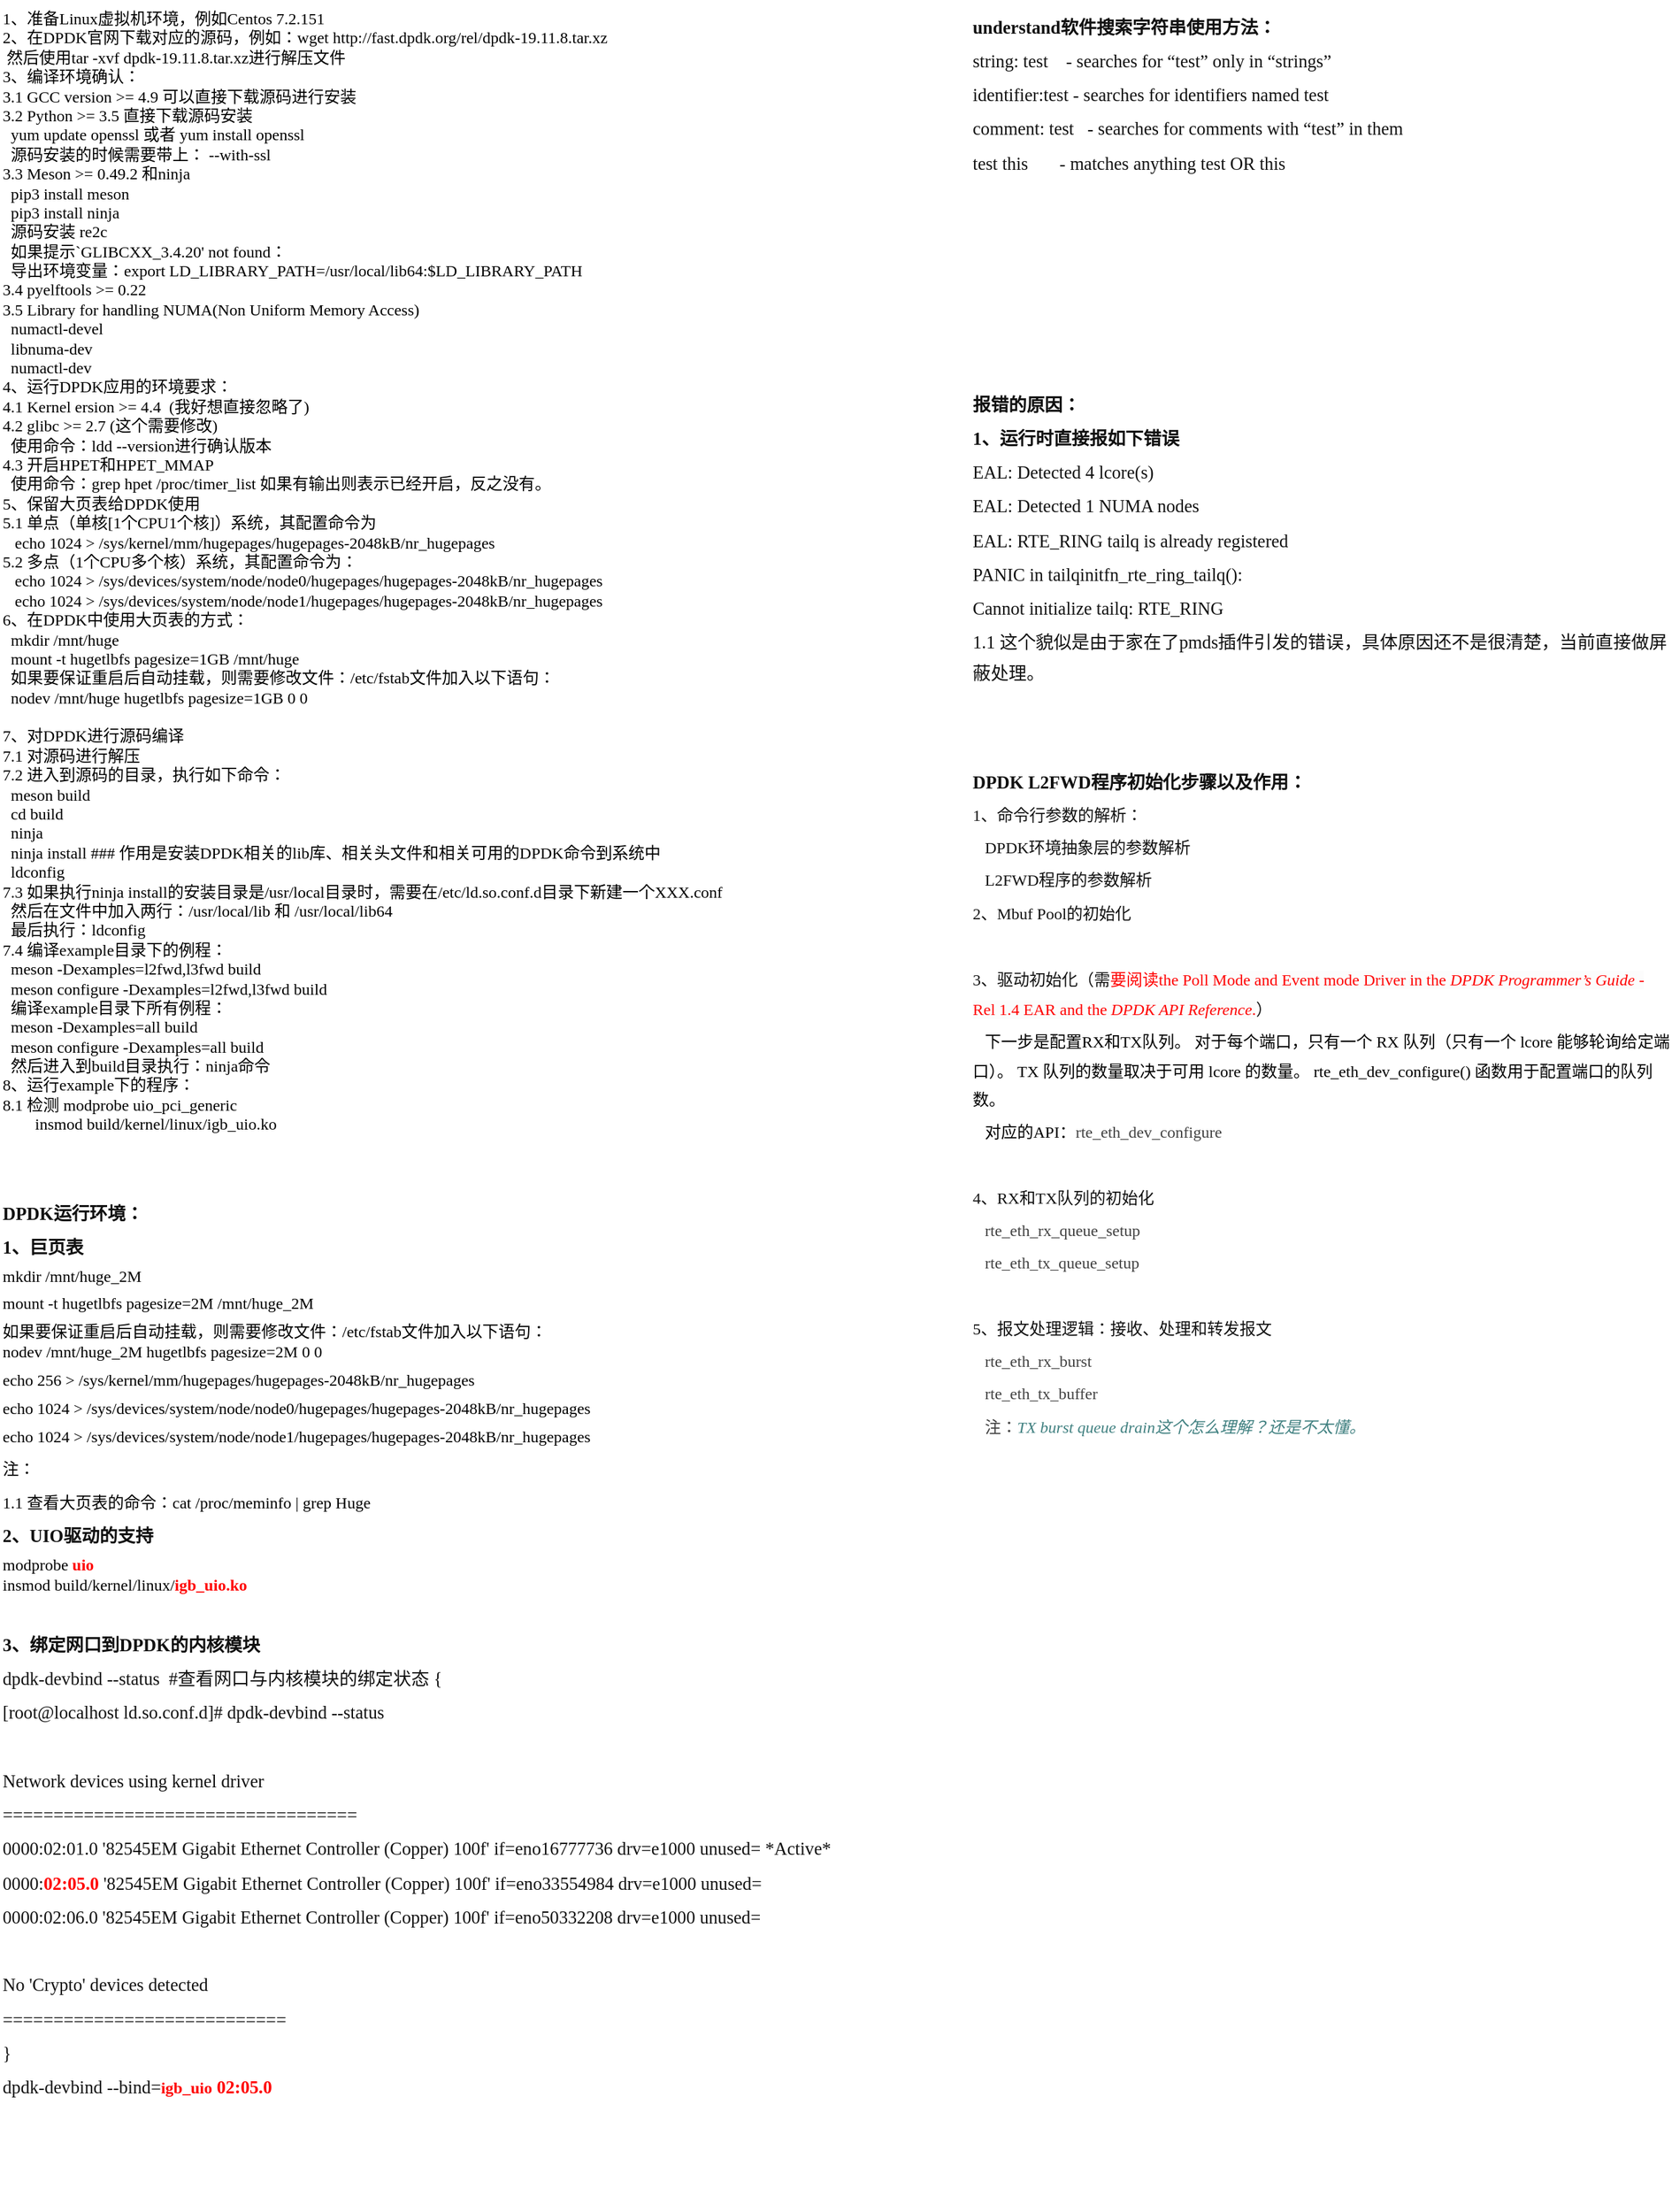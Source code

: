 <mxfile version="14.7.3" type="github">
  <diagram id="tiC5_lr3c7eBxx_vU2C-" name="Page-1">
    <mxGraphModel dx="850" dy="712" grid="1" gridSize="10" guides="1" tooltips="1" connect="1" arrows="1" fold="1" page="1" pageScale="1" pageWidth="827" pageHeight="1169" math="0" shadow="0">
      <root>
        <mxCell id="0" />
        <mxCell id="1" parent="0" />
        <mxCell id="bjBxFB213XxqrcSqxuYE-1" value="1、准备Linux虚拟机环境，例如Centos 7.2.151&lt;div style=&quot;resize: none ; outline: 0px ; font-size: inherit&quot;&gt;2、在DPDK官网下载对应的源码，例如：wget http://fast.dpdk.org/rel/dpdk-19.11.8.tar.xz&lt;/div&gt;&lt;div style=&quot;resize: none ; outline: 0px ; font-size: inherit&quot;&gt;&amp;nbsp;然后使用tar -xvf dpdk-19.11.8.tar.xz进行解压文件&lt;/div&gt;&lt;div style=&quot;resize: none ; outline: 0px ; font-size: inherit&quot;&gt;3、编译环境确认：&lt;/div&gt;&lt;div style=&quot;resize: none ; outline: 0px ; font-size: inherit&quot;&gt;3.1 GCC version &amp;gt;= 4.9 可以直接下载源码进行安装&lt;/div&gt;&lt;div style=&quot;resize: none ; outline: 0px ; font-size: inherit&quot;&gt;3.2 Python &amp;gt;= 3.5 直接下载源码安装&lt;/div&gt;&lt;div style=&quot;resize: none ; outline: 0px ; font-size: inherit&quot;&gt;&amp;nbsp; yum update openssl 或者 yum install openssl&lt;/div&gt;&lt;div style=&quot;resize: none ; outline: 0px ; font-size: inherit&quot;&gt;&amp;nbsp; 源码安装的时候需要带上： --with-ssl&lt;/div&gt;&lt;div style=&quot;resize: none ; outline: 0px ; font-size: inherit&quot;&gt;3.3 Meson &amp;gt;= 0.49.2 和ninja&lt;/div&gt;&lt;div style=&quot;resize: none ; outline: 0px ; font-size: inherit&quot;&gt;&amp;nbsp;&amp;nbsp;pip3 install meson&lt;/div&gt;&lt;div style=&quot;resize: none ; outline: 0px ; font-size: inherit&quot;&gt;&amp;nbsp;&amp;nbsp;pip3 install ninja&lt;/div&gt;&lt;div style=&quot;resize: none ; outline: 0px ; font-size: inherit&quot;&gt;&amp;nbsp; 源码安装 re2c&lt;/div&gt;&lt;div style=&quot;resize: none ; outline: 0px ; font-size: inherit&quot;&gt;&amp;nbsp; 如果提示`GLIBCXX_3.4.20&#39; not found：&lt;/div&gt;&lt;div style=&quot;resize: none ; outline: 0px ; font-size: inherit&quot;&gt;&amp;nbsp; 导出环境变量：export LD_LIBRARY_PATH=/usr/local/lib64:$LD_LIBRARY_PATH&amp;nbsp;&lt;/div&gt;&lt;div style=&quot;resize: none ; outline: 0px ; font-size: inherit&quot;&gt;3.4 pyelftools &amp;gt;= 0.22&lt;/div&gt;&lt;div style=&quot;resize: none ; outline: 0px ; font-size: inherit&quot;&gt;3.5 Library for handling NUMA(Non Uniform Memory Access)&lt;/div&gt;&lt;div style=&quot;resize: none ; outline: 0px ; font-size: inherit&quot;&gt;&amp;nbsp; numactl-devel&lt;/div&gt;&lt;div style=&quot;resize: none ; outline: 0px ; font-size: inherit&quot;&gt;&amp;nbsp; libnuma-dev&lt;/div&gt;&lt;div style=&quot;resize: none ; outline: 0px ; font-size: inherit&quot;&gt;&amp;nbsp; numactl-dev&lt;/div&gt;&lt;div style=&quot;resize: none ; outline: 0px ; font-size: inherit&quot;&gt;4、运行DPDK应用的环境要求：&lt;/div&gt;&lt;div style=&quot;resize: none ; outline: 0px ; font-size: inherit&quot;&gt;4.1 Kernel ersion &amp;gt;= 4.4&amp;nbsp; (我好想直接忽略了)&lt;/div&gt;&lt;div style=&quot;resize: none ; outline: 0px ; font-size: inherit&quot;&gt;4.2 glibc &amp;gt;= 2.7 (这个需要修改)&lt;/div&gt;&lt;div style=&quot;resize: none ; outline: 0px ; font-size: inherit&quot;&gt;&amp;nbsp; 使用命令：ldd --version进行确认版本&lt;/div&gt;&lt;div style=&quot;resize: none ; outline: 0px ; font-size: inherit&quot;&gt;4.3 开启HPET和HPET_MMAP&lt;/div&gt;&lt;div style=&quot;resize: none ; outline: 0px ; font-size: inherit&quot;&gt;&amp;nbsp; 使用命令：grep hpet /proc/timer_list 如果有输出则表示已经开启，反之没有。&lt;/div&gt;&lt;div style=&quot;resize: none ; outline: 0px ; font-size: inherit&quot;&gt;5、保留大页表给DPDK使用&lt;/div&gt;&lt;div style=&quot;resize: none ; outline: 0px ; font-size: inherit&quot;&gt;5.1 单点（单核[1个CPU1个核]）系统，&lt;span style=&quot;font-size: inherit&quot;&gt;其配置命令为&lt;/span&gt;&lt;/div&gt;&lt;div style=&quot;resize: none ; outline: 0px ; font-size: inherit&quot;&gt;&lt;span style=&quot;font-size: inherit&quot;&gt;&amp;nbsp; &amp;nbsp;echo 1024 &amp;gt; /sys/kernel/mm/hugepages/hugepages-2048kB/nr_hugepages&lt;/span&gt;&lt;/div&gt;&lt;div style=&quot;resize: none ; outline: 0px ; font-size: inherit&quot;&gt;5.2 多点（1个CPU多个核）系统，其配置命令为：&lt;/div&gt;&lt;div style=&quot;resize: none ; outline: 0px ; font-size: inherit&quot;&gt;&amp;nbsp; &amp;nbsp;echo 1024 &amp;gt; /sys/devices/system/node/node0/hugepages/hugepages-2048kB/nr_hugepages&lt;/div&gt;&lt;div style=&quot;resize: none ; outline: 0px ; font-size: inherit&quot;&gt;&lt;/div&gt;&amp;nbsp; &amp;nbsp;echo 1024 &amp;gt; /sys/devices/system/node/node1/hugepages/hugepages-2048kB/nr_hugepages&lt;div style=&quot;resize: none ; outline: 0px ; font-size: inherit&quot;&gt;6、在DPDK中使用大页表的方式：&lt;/div&gt;&lt;div style=&quot;resize: none ; outline: 0px ; font-size: inherit&quot;&gt;&amp;nbsp; mkdir /mnt/huge&lt;/div&gt;&lt;div style=&quot;resize: none ; outline: 0px ; font-size: inherit&quot;&gt;&lt;/div&gt;&amp;nbsp; mount -t hugetlbfs pagesize=1GB /mnt/huge&lt;div style=&quot;resize: none ; outline: 0px ; font-size: inherit&quot;&gt;&amp;nbsp; 如果要保证重启后自动挂载，则需要修改文件：/etc/fstab文件加入以下语句：&lt;/div&gt;&lt;div style=&quot;resize: none ; outline: 0px ; font-size: inherit&quot;&gt;&amp;nbsp; nodev /mnt/huge hugetlbfs pagesize=1GB 0 0&lt;/div&gt;&lt;div style=&quot;resize: none ; outline: 0px ; font-size: inherit&quot;&gt;&lt;br&gt;&lt;/div&gt;&lt;div style=&quot;resize: none ; outline: 0px ; font-size: inherit&quot;&gt;7、对DPDK进行源码编译&lt;/div&gt;&lt;div style=&quot;resize: none ; outline: 0px ; font-size: inherit&quot;&gt;7.1 对源码进行解压&lt;/div&gt;&lt;div style=&quot;resize: none ; outline: 0px ; font-size: inherit&quot;&gt;7.2 进入到源码的目录，执行如下命令：&lt;/div&gt;&lt;div style=&quot;resize: none ; outline: 0px ; font-size: inherit&quot;&gt;&amp;nbsp; meson build&lt;/div&gt;&lt;div style=&quot;resize: none ; outline: 0px ; font-size: inherit&quot;&gt;&amp;nbsp; cd build&lt;/div&gt;&lt;div style=&quot;resize: none ; outline: 0px ; font-size: inherit&quot;&gt;&amp;nbsp; ninja&lt;/div&gt;&lt;div style=&quot;resize: none ; outline: 0px ; font-size: inherit&quot;&gt;&amp;nbsp; ninja install ### 作用是安装DPDK相关的lib库、相关头文件和相关可用的DPDK命令到系统中&lt;/div&gt;&lt;div style=&quot;resize: none ; outline: 0px ; font-size: inherit&quot;&gt;&amp;nbsp; ldconfig&lt;/div&gt;&lt;div style=&quot;resize: none ; outline: 0px ; font-size: inherit&quot;&gt;7.3 如果执行ninja install的安装目录是/usr/local目录时，需要在/etc/ld.so.conf.d目录下新建一个XXX.conf&lt;/div&gt;&lt;div style=&quot;resize: none ; outline: 0px ; font-size: inherit&quot;&gt;&amp;nbsp; 然后在文件中加入两行：/usr/local/lib 和 /usr/local/lib64&lt;/div&gt;&lt;div style=&quot;resize: none ; outline: 0px ; font-size: inherit&quot;&gt;&amp;nbsp; 最后执行：ldconfig&lt;/div&gt;&lt;div style=&quot;resize: none ; outline: 0px ; font-size: inherit&quot;&gt;7.4 编译example目录下的例程：&lt;/div&gt;&lt;div style=&quot;resize: none ; outline: 0px ; font-size: inherit&quot;&gt;&amp;nbsp;&amp;nbsp;meson -Dexamples=l2fwd,l3fwd build&lt;/div&gt;&lt;div style=&quot;resize: none ; outline: 0px ; font-size: inherit&quot;&gt;&amp;nbsp;&amp;nbsp;meson configure&amp;nbsp;-Dexamples=l2fwd,l3fwd build&lt;/div&gt;&lt;div style=&quot;resize: none ; outline: 0px ; font-size: inherit&quot;&gt;&amp;nbsp; 编译example目录下所有例程：&lt;/div&gt;&lt;div style=&quot;resize: none ; outline: 0px ; font-size: inherit&quot;&gt;&amp;nbsp;&amp;nbsp;meson -Dexamples=all build&lt;/div&gt;&lt;div style=&quot;resize: none ; outline: 0px ; font-size: inherit&quot;&gt;&amp;nbsp;&amp;nbsp;meson configure&amp;nbsp;-Dexamples=all build&lt;/div&gt;&lt;div style=&quot;resize: none ; outline: 0px ; font-size: inherit&quot;&gt;&amp;nbsp; 然后进入到build目录执行：ninja命令&lt;/div&gt;&lt;div style=&quot;resize: none ; outline: 0px ; font-size: inherit&quot;&gt;8、运行example下的程序：&lt;/div&gt;&lt;div style=&quot;resize: none ; outline: 0px ; font-size: inherit&quot;&gt;8.1 检测&amp;nbsp;modprobe uio_pci_generic&lt;/div&gt;&lt;div style=&quot;resize: none ; outline: 0px ; font-size: inherit&quot;&gt;&amp;nbsp; &amp;nbsp; &amp;nbsp; &amp;nbsp; insmod build/kernel/linux/igb_uio.ko&lt;/div&gt;" style="text;html=1;strokeColor=none;fillColor=none;align=left;verticalAlign=top;whiteSpace=wrap;rounded=0;fontFamily=Lucida Console;" parent="1" vertex="1">
          <mxGeometry x="40" y="40" width="640" height="880" as="geometry" />
        </mxCell>
        <mxCell id="bjBxFB213XxqrcSqxuYE-2" value="&lt;div&gt;&lt;div class=&quot;document&quot;&gt;&lt;p class=&quot;paragraph text-align-type-left pap-line-1.8 pap-line-rule-auto pap-spacing-before-2pt pap-spacing-after-2pt&quot; style=&quot;line-height: 180% ; margin-top: 2.667px ; margin-bottom: 2.667px&quot;&gt;&lt;span style=&quot;font-size: 10pt ; font-family: &amp;#34;simsun&amp;#34; , &amp;#34;songti sc&amp;#34; , , sans-serif ; color: rgb(17 , 17 , 17) ; background: transparent ; letter-spacing: 0pt ; vertical-align: baseline&quot;&gt;&lt;b&gt;understand软件搜索字符串使用方法：&lt;/b&gt;&lt;/span&gt;&lt;span style=&quot;font-size: 11pt ; font-family: &amp;#34;sf pro&amp;#34; , &amp;#34;pingfang sc&amp;#34; , &amp;#34;microsoft yahei&amp;#34; , , &amp;#34;noto sans cjk sc&amp;#34; , sans-serif , &amp;#34;roboto&amp;#34; , &amp;#34;droid sans&amp;#34; , &amp;#34;helvetica&amp;#34; , &amp;#34;tahoma&amp;#34; , &amp;#34;arial&amp;#34; , &amp;#34;hiragino sans gb&amp;#34; , &amp;#34;heiti sc&amp;#34; ; color: rgb(17 , 17 , 17) ; background: transparent ; letter-spacing: 0pt ; vertical-align: baseline&quot;&gt;&lt;/span&gt;&lt;/p&gt;&lt;p class=&quot;paragraph text-align-type-left pap-line-1.8 pap-line-rule-auto pap-spacing-before-2pt pap-spacing-after-2pt&quot; style=&quot;line-height: 180% ; margin-top: 2.667px ; margin-bottom: 2.667px&quot;&gt;&lt;span style=&quot;font-size: 10pt ; font-family: &amp;#34;simsun&amp;#34; , &amp;#34;songti sc&amp;#34; , , sans-serif ; color: rgb(17 , 17 , 17) ; background: transparent ; letter-spacing: 0pt ; vertical-align: baseline&quot;&gt;string: test&amp;nbsp; &amp;nbsp; - searches for “test” only in “strings”&lt;/span&gt;&lt;span style=&quot;font-size: 11pt ; font-family: &amp;#34;sf pro&amp;#34; , &amp;#34;pingfang sc&amp;#34; , &amp;#34;microsoft yahei&amp;#34; , , &amp;#34;noto sans cjk sc&amp;#34; , sans-serif , &amp;#34;roboto&amp;#34; , &amp;#34;droid sans&amp;#34; , &amp;#34;helvetica&amp;#34; , &amp;#34;tahoma&amp;#34; , &amp;#34;arial&amp;#34; , &amp;#34;hiragino sans gb&amp;#34; , &amp;#34;heiti sc&amp;#34; ; color: rgb(17 , 17 , 17) ; background: transparent ; letter-spacing: 0pt ; vertical-align: baseline&quot;&gt;&lt;/span&gt;&lt;/p&gt;&lt;p class=&quot;paragraph text-align-type-left pap-line-1.8 pap-line-rule-auto pap-spacing-before-2pt pap-spacing-after-2pt&quot; style=&quot;line-height: 180% ; margin-top: 2.667px ; margin-bottom: 2.667px&quot;&gt;&lt;span style=&quot;font-size: 10pt ; font-family: &amp;#34;simsun&amp;#34; , &amp;#34;songti sc&amp;#34; , , sans-serif ; color: rgb(17 , 17 , 17) ; background: transparent ; letter-spacing: 0pt ; vertical-align: baseline&quot;&gt;identifier:test     - searches for identifiers named test&lt;/span&gt;&lt;span style=&quot;font-size: 11pt ; font-family: &amp;#34;sf pro&amp;#34; , &amp;#34;pingfang sc&amp;#34; , &amp;#34;microsoft yahei&amp;#34; , , &amp;#34;noto sans cjk sc&amp;#34; , sans-serif , &amp;#34;roboto&amp;#34; , &amp;#34;droid sans&amp;#34; , &amp;#34;helvetica&amp;#34; , &amp;#34;tahoma&amp;#34; , &amp;#34;arial&amp;#34; , &amp;#34;hiragino sans gb&amp;#34; , &amp;#34;heiti sc&amp;#34; ; color: rgb(17 , 17 , 17) ; background: transparent ; letter-spacing: 0pt ; vertical-align: baseline&quot;&gt;&lt;/span&gt;&lt;/p&gt;&lt;p class=&quot;paragraph text-align-type-left pap-line-1.8 pap-line-rule-auto pap-spacing-before-2pt pap-spacing-after-2pt&quot; style=&quot;line-height: 180% ; margin-top: 2.667px ; margin-bottom: 2.667px&quot;&gt;&lt;span style=&quot;font-size: 10pt ; font-family: &amp;#34;simsun&amp;#34; , &amp;#34;songti sc&amp;#34; , , sans-serif ; color: rgb(17 , 17 , 17) ; background: transparent ; letter-spacing: 0pt ; vertical-align: baseline&quot;&gt;comment: test&amp;nbsp; &amp;nbsp;- searches for comments with “test” in them&lt;/span&gt;&lt;span style=&quot;font-size: 11pt ; font-family: &amp;#34;sf pro&amp;#34; , &amp;#34;pingfang sc&amp;#34; , &amp;#34;microsoft yahei&amp;#34; , , &amp;#34;noto sans cjk sc&amp;#34; , sans-serif , &amp;#34;roboto&amp;#34; , &amp;#34;droid sans&amp;#34; , &amp;#34;helvetica&amp;#34; , &amp;#34;tahoma&amp;#34; , &amp;#34;arial&amp;#34; , &amp;#34;hiragino sans gb&amp;#34; , &amp;#34;heiti sc&amp;#34; ; color: rgb(17 , 17 , 17) ; background: transparent ; letter-spacing: 0pt ; vertical-align: baseline&quot;&gt;&lt;/span&gt;&lt;/p&gt;&lt;p class=&quot;paragraph text-align-type-left pap-line-1.8 pap-line-rule-auto pap-spacing-before-2pt pap-spacing-after-2pt&quot; style=&quot;line-height: 180% ; margin-top: 2.667px ; margin-bottom: 2.667px&quot;&gt;&lt;span style=&quot;font-size: 10pt ; font-family: &amp;#34;simsun&amp;#34; , &amp;#34;songti sc&amp;#34; , , sans-serif ; color: rgb(17 , 17 , 17) ; background: transparent ; letter-spacing: 0pt ; vertical-align: baseline&quot;&gt;test this&amp;nbsp; &amp;nbsp; &amp;nbsp; &amp;nbsp;- matches anything test OR this&lt;/span&gt;&lt;span style=&quot;font-size: 10pt ; font-family: &amp;#34;simsun&amp;#34; , &amp;#34;songti sc&amp;#34; , , sans-serif ; color: rgb(17 , 17 , 17) ; background: transparent ; letter-spacing: 0pt ; vertical-align: baseline&quot;&gt;&lt;/span&gt;&lt;/p&gt;&lt;/div&gt;&lt;/div&gt;" style="text;html=1;strokeColor=none;fillColor=none;align=left;verticalAlign=top;whiteSpace=wrap;rounded=0;fontFamily=Lucida Console;" parent="1" vertex="1">
          <mxGeometry x="760" y="40" width="520" height="200" as="geometry" />
        </mxCell>
        <mxCell id="bjBxFB213XxqrcSqxuYE-3" value="&lt;div class=&quot;document&quot;&gt;&lt;p class=&quot;paragraph text-align-type-left pap-line-1.8 pap-line-rule-auto pap-spacing-before-2pt pap-spacing-after-2pt&quot; style=&quot;line-height: 180% ; margin-top: 2.667px ; margin-bottom: 2.667px&quot;&gt;&lt;font&gt;&lt;span style=&quot;font-size: 10pt ; font-family: &amp;#34;simsun&amp;#34; , &amp;#34;songti sc&amp;#34; , , sans-serif ; color: rgb(17 , 17 , 17) ; background: transparent ; letter-spacing: 0pt ; vertical-align: baseline&quot;&gt;&lt;b&gt;报错的原因：&lt;/b&gt;&lt;/span&gt;&lt;span style=&quot;font-size: 11pt ; font-family: &amp;#34;sf pro&amp;#34; , &amp;#34;pingfang sc&amp;#34; , &amp;#34;microsoft yahei&amp;#34; , , &amp;#34;noto sans cjk sc&amp;#34; , sans-serif , &amp;#34;roboto&amp;#34; , &amp;#34;droid sans&amp;#34; , &amp;#34;helvetica&amp;#34; , &amp;#34;tahoma&amp;#34; , &amp;#34;arial&amp;#34; , &amp;#34;hiragino sans gb&amp;#34; , &amp;#34;heiti sc&amp;#34; ; color: rgb(17 , 17 , 17) ; background: transparent ; letter-spacing: 0pt ; vertical-align: baseline&quot;&gt;&lt;/span&gt;&lt;/font&gt;&lt;/p&gt;&lt;p class=&quot;paragraph text-align-type-left pap-line-1.8 pap-line-rule-auto pap-spacing-before-2pt pap-spacing-after-2pt&quot; style=&quot;line-height: 180% ; margin-top: 2.667px ; margin-bottom: 2.667px&quot;&gt;&lt;font color=&quot;#111111&quot;&gt;&lt;span style=&quot;font-size: 13.333px&quot;&gt;&lt;b&gt;1、运行时直接报如下错误&lt;/b&gt;&lt;/span&gt;&lt;/font&gt;&lt;/p&gt;&lt;p class=&quot;paragraph text-align-type-left pap-line-1.8 pap-line-rule-auto pap-spacing-before-2pt pap-spacing-after-2pt&quot; style=&quot;line-height: 180% ; margin-top: 2.667px ; margin-bottom: 2.667px&quot;&gt;&lt;font color=&quot;#111111&quot;&gt;&lt;span style=&quot;font-size: 13.333px&quot;&gt;EAL: Detected 4 lcore(s)&lt;/span&gt;&lt;/font&gt;&lt;/p&gt;&lt;p class=&quot;paragraph text-align-type-left pap-line-1.8 pap-line-rule-auto pap-spacing-before-2pt pap-spacing-after-2pt&quot; style=&quot;line-height: 180% ; margin-top: 2.667px ; margin-bottom: 2.667px&quot;&gt;&lt;font color=&quot;#111111&quot;&gt;&lt;span style=&quot;font-size: 13.333px&quot;&gt;EAL: Detected 1 NUMA nodes&lt;/span&gt;&lt;/font&gt;&lt;/p&gt;&lt;p class=&quot;paragraph text-align-type-left pap-line-1.8 pap-line-rule-auto pap-spacing-before-2pt pap-spacing-after-2pt&quot; style=&quot;line-height: 180% ; margin-top: 2.667px ; margin-bottom: 2.667px&quot;&gt;&lt;font color=&quot;#111111&quot;&gt;&lt;span style=&quot;font-size: 13.333px&quot;&gt;EAL: RTE_RING tailq is already registered&lt;/span&gt;&lt;/font&gt;&lt;/p&gt;&lt;p class=&quot;paragraph text-align-type-left pap-line-1.8 pap-line-rule-auto pap-spacing-before-2pt pap-spacing-after-2pt&quot; style=&quot;line-height: 180% ; margin-top: 2.667px ; margin-bottom: 2.667px&quot;&gt;&lt;font color=&quot;#111111&quot;&gt;&lt;span style=&quot;font-size: 13.333px&quot;&gt;PANIC in tailqinitfn_rte_ring_tailq():&lt;/span&gt;&lt;/font&gt;&lt;/p&gt;&lt;p class=&quot;paragraph text-align-type-left pap-line-1.8 pap-line-rule-auto pap-spacing-before-2pt pap-spacing-after-2pt&quot; style=&quot;line-height: 180% ; margin-top: 2.667px ; margin-bottom: 2.667px&quot;&gt;&lt;/p&gt;&lt;p class=&quot;paragraph text-align-type-left pap-line-1.8 pap-line-rule-auto pap-spacing-before-2pt pap-spacing-after-2pt&quot; style=&quot;line-height: 180% ; margin-top: 2.667px ; margin-bottom: 2.667px&quot;&gt;&lt;font color=&quot;#111111&quot;&gt;&lt;span style=&quot;font-size: 13.333px&quot;&gt;Cannot initialize tailq: RTE_RING&lt;/span&gt;&lt;/font&gt;&lt;/p&gt;&lt;p class=&quot;paragraph text-align-type-left pap-line-1.8 pap-line-rule-auto pap-spacing-before-2pt pap-spacing-after-2pt&quot; style=&quot;line-height: 180% ; margin-top: 2.667px ; margin-bottom: 2.667px&quot;&gt;&lt;font color=&quot;#111111&quot;&gt;&lt;span style=&quot;font-size: 13.333px&quot;&gt;1.1 这个貌似是由于家在了pmds插件引发的错误，具体原因还不是很清楚，当前直接做屏蔽处理。&lt;/span&gt;&lt;/font&gt;&lt;/p&gt;&lt;p class=&quot;paragraph text-align-type-left pap-line-1.8 pap-line-rule-auto pap-spacing-before-2pt pap-spacing-after-2pt&quot; style=&quot;line-height: 180% ; margin-top: 2.667px ; margin-bottom: 2.667px&quot;&gt;&lt;font color=&quot;#111111&quot;&gt;&lt;span style=&quot;font-size: 13.333px&quot;&gt;&lt;br&gt;&lt;/span&gt;&lt;/font&gt;&lt;/p&gt;&lt;div&gt;&lt;font&gt;&lt;br&gt;&lt;/font&gt;&lt;/div&gt;&lt;p class=&quot;paragraph text-align-type-left pap-line-1.8 pap-line-rule-auto pap-spacing-before-2pt pap-spacing-after-2pt&quot; style=&quot;line-height: 180% ; margin-top: 2.667px ; margin-bottom: 2.667px&quot;&gt;&lt;font color=&quot;#111111&quot;&gt;&lt;span style=&quot;font-size: 13.333px&quot;&gt;&lt;br&gt;&lt;/span&gt;&lt;/font&gt;&lt;/p&gt;&lt;p class=&quot;paragraph text-align-type-left pap-line-1.8 pap-line-rule-auto pap-spacing-before-2pt pap-spacing-after-2pt&quot; style=&quot;line-height: 180% ; margin-top: 2.667px ; margin-bottom: 2.667px&quot;&gt;&lt;font color=&quot;#111111&quot;&gt;&lt;span style=&quot;font-size: 13.333px&quot;&gt;&lt;br&gt;&lt;/span&gt;&lt;/font&gt;&lt;/p&gt;&lt;/div&gt;" style="text;html=1;align=left;verticalAlign=top;whiteSpace=wrap;rounded=0;fontFamily=Lucida Console;" parent="1" vertex="1">
          <mxGeometry x="760" y="320" width="520" height="240" as="geometry" />
        </mxCell>
        <mxCell id="QvP58mdF4u6E48YRdZP_-1" value="&lt;div class=&quot;document&quot;&gt;&lt;p class=&quot;paragraph text-align-type-left pap-line-1.8 pap-line-rule-auto pap-spacing-before-2pt pap-spacing-after-2pt&quot; style=&quot;line-height: 180% ; margin-top: 2.667px ; margin-bottom: 2.667px&quot;&gt;&lt;font color=&quot;#111111&quot;&gt;&lt;span style=&quot;font-size: 13.333px&quot;&gt;&lt;b&gt;DPDK运行环境：&lt;/b&gt;&lt;/span&gt;&lt;/font&gt;&lt;/p&gt;&lt;p class=&quot;paragraph text-align-type-left pap-line-1.8 pap-line-rule-auto pap-spacing-before-2pt pap-spacing-after-2pt&quot; style=&quot;line-height: 180% ; margin-top: 2.667px ; margin-bottom: 2.667px&quot;&gt;&lt;font color=&quot;#111111&quot;&gt;&lt;span style=&quot;font-size: 13.333px&quot;&gt;&lt;b&gt;1、巨页表&lt;/b&gt;&lt;/span&gt;&lt;/font&gt;&lt;/p&gt;&lt;div style=&quot;font-size: inherit ; resize: none ; outline: 0px&quot;&gt;mkdir /mnt/huge_2M&lt;/div&gt;&lt;div style=&quot;font-size: inherit ; resize: none ; outline: 0px&quot;&gt;&lt;/div&gt;&lt;p class=&quot;paragraph text-align-type-left pap-line-1.8 pap-line-rule-auto pap-spacing-before-2pt pap-spacing-after-2pt&quot; style=&quot;line-height: 180% ; margin-top: 2.667px ; margin-bottom: 2.667px&quot;&gt;mount -t hugetlbfs pagesize=2M /mnt/huge_2M&lt;/p&gt;&lt;div style=&quot;font-size: inherit ; resize: none ; outline: 0px&quot;&gt;如果要保证重启后自动挂载，则需要修改文件：/etc/fstab文件加入以下语句：&lt;/div&gt;&lt;div style=&quot;font-size: inherit ; resize: none ; outline: 0px&quot;&gt;nodev /mnt/huge_2M hugetlbfs pagesize=2M 0 0&lt;/div&gt;&lt;p class=&quot;paragraph text-align-type-left pap-line-1.8 pap-line-rule-auto pap-spacing-before-2pt pap-spacing-after-2pt&quot; style=&quot;line-height: 180% ; margin-top: 2.667px ; margin-bottom: 2.667px&quot;&gt;echo 256 &amp;gt; /sys/kernel/mm/hugepages/hugepages-2048kB/nr_hugepages&lt;font color=&quot;#111111&quot;&gt;&lt;span style=&quot;font-size: 13.333px&quot;&gt;&lt;br&gt;&lt;/span&gt;&lt;/font&gt;&lt;/p&gt;&lt;div style=&quot;font-size: inherit ; resize: none ; outline: 0px&quot;&gt;echo 1024 &amp;gt; /sys/devices/system/node/node0/hugepages/hugepages-2048kB/nr_hugepages&lt;/div&gt;&lt;div style=&quot;font-size: inherit ; resize: none ; outline: 0px&quot;&gt;&lt;/div&gt;&lt;p class=&quot;paragraph text-align-type-left pap-line-1.8 pap-line-rule-auto pap-spacing-before-2pt pap-spacing-after-2pt&quot; style=&quot;line-height: 180% ; margin-top: 2.667px ; margin-bottom: 2.667px&quot;&gt;echo 1024 &amp;gt; /sys/devices/system/node/node1/hugepages/hugepages-2048kB/nr_hugepages&lt;font color=&quot;#111111&quot;&gt;&lt;span style=&quot;font-size: 13.333px&quot;&gt;&lt;br&gt;&lt;/span&gt;&lt;/font&gt;&lt;/p&gt;&lt;p class=&quot;paragraph text-align-type-left pap-line-1.8 pap-line-rule-auto pap-spacing-before-2pt pap-spacing-after-2pt&quot; style=&quot;line-height: 180% ; margin-top: 2.667px ; margin-bottom: 2.667px&quot;&gt;注：&lt;/p&gt;&lt;p class=&quot;paragraph text-align-type-left pap-line-1.8 pap-line-rule-auto pap-spacing-before-2pt pap-spacing-after-2pt&quot; style=&quot;line-height: 180% ; margin-top: 2.667px ; margin-bottom: 2.667px&quot;&gt;1.1 查看大页表的命令：cat /proc/meminfo | grep Huge&lt;/p&gt;&lt;p class=&quot;paragraph text-align-type-left pap-line-1.8 pap-line-rule-auto pap-spacing-before-2pt pap-spacing-after-2pt&quot; style=&quot;line-height: 180% ; margin-top: 2.667px ; margin-bottom: 2.667px&quot;&gt;&lt;font color=&quot;#111111&quot;&gt;&lt;span style=&quot;font-size: 13.333px&quot;&gt;&lt;b&gt;2、UIO驱动的支持&lt;/b&gt;&lt;/span&gt;&lt;/font&gt;&lt;/p&gt;&lt;div style=&quot;font-size: inherit ; resize: none ; outline: 0px&quot;&gt;modprobe &lt;font color=&quot;#ff0000&quot;&gt;&lt;b&gt;uio&lt;/b&gt;&lt;/font&gt;&lt;/div&gt;&lt;div style=&quot;font-size: inherit ; resize: none ; outline: 0px&quot;&gt;insmod build/kernel/linux/&lt;b&gt;&lt;font color=&quot;#ff0000&quot;&gt;igb_uio.ko&lt;/font&gt;&lt;/b&gt;&lt;/div&gt;&lt;p class=&quot;paragraph text-align-type-left pap-line-1.8 pap-line-rule-auto pap-spacing-before-2pt pap-spacing-after-2pt&quot; style=&quot;line-height: 180% ; margin-top: 2.667px ; margin-bottom: 2.667px&quot;&gt;&lt;br&gt;&lt;/p&gt;&lt;p class=&quot;paragraph text-align-type-left pap-line-1.8 pap-line-rule-auto pap-spacing-before-2pt pap-spacing-after-2pt&quot; style=&quot;line-height: 180% ; margin-top: 2.667px ; margin-bottom: 2.667px&quot;&gt;&lt;font color=&quot;#111111&quot;&gt;&lt;span style=&quot;font-size: 13.333px&quot;&gt;&lt;b&gt;3、绑定网口到DPDK的内核模块&lt;/b&gt;&lt;/span&gt;&lt;/font&gt;&lt;/p&gt;&lt;p class=&quot;paragraph text-align-type-left pap-line-1.8 pap-line-rule-auto pap-spacing-before-2pt pap-spacing-after-2pt&quot; style=&quot;line-height: 21.6px ; margin-top: 2.667px ; margin-bottom: 2.667px&quot;&gt;&lt;font color=&quot;#111111&quot;&gt;&lt;span style=&quot;font-size: 13.333px&quot;&gt;dpdk-devbind --status&amp;nbsp; #查看网口与内核模块的绑定状态 {&lt;/span&gt;&lt;/font&gt;&lt;/p&gt;&lt;p class=&quot;paragraph text-align-type-left pap-line-1.8 pap-line-rule-auto pap-spacing-before-2pt pap-spacing-after-2pt&quot; style=&quot;line-height: 21.6px ; margin-top: 2.667px ; margin-bottom: 2.667px&quot;&gt;&lt;font color=&quot;#111111&quot;&gt;&lt;span style=&quot;font-size: 13.333px&quot;&gt;[root@localhost ld.so.conf.d]# dpdk-devbind --status&lt;/span&gt;&lt;/font&gt;&lt;/p&gt;&lt;p class=&quot;paragraph text-align-type-left pap-line-1.8 pap-line-rule-auto pap-spacing-before-2pt pap-spacing-after-2pt&quot; style=&quot;line-height: 21.6px ; margin-top: 2.667px ; margin-bottom: 2.667px&quot;&gt;&lt;font color=&quot;#111111&quot;&gt;&lt;span style=&quot;font-size: 13.333px&quot;&gt;&lt;br&gt;&lt;/span&gt;&lt;/font&gt;&lt;/p&gt;&lt;p class=&quot;paragraph text-align-type-left pap-line-1.8 pap-line-rule-auto pap-spacing-before-2pt pap-spacing-after-2pt&quot; style=&quot;line-height: 21.6px ; margin-top: 2.667px ; margin-bottom: 2.667px&quot;&gt;&lt;font color=&quot;#111111&quot;&gt;&lt;span style=&quot;font-size: 13.333px&quot;&gt;Network devices using kernel driver&lt;/span&gt;&lt;/font&gt;&lt;/p&gt;&lt;p class=&quot;paragraph text-align-type-left pap-line-1.8 pap-line-rule-auto pap-spacing-before-2pt pap-spacing-after-2pt&quot; style=&quot;line-height: 21.6px ; margin-top: 2.667px ; margin-bottom: 2.667px&quot;&gt;&lt;font color=&quot;#111111&quot;&gt;&lt;span style=&quot;font-size: 13.333px&quot;&gt;===================================&lt;/span&gt;&lt;/font&gt;&lt;/p&gt;&lt;p class=&quot;paragraph text-align-type-left pap-line-1.8 pap-line-rule-auto pap-spacing-before-2pt pap-spacing-after-2pt&quot; style=&quot;line-height: 21.6px ; margin-top: 2.667px ; margin-bottom: 2.667px&quot;&gt;&lt;font color=&quot;#111111&quot;&gt;&lt;span style=&quot;font-size: 13.333px&quot;&gt;0000:02:01.0 &#39;82545EM Gigabit Ethernet Controller (Copper) 100f&#39; if=eno16777736 drv=e1000 unused= *Active*&lt;/span&gt;&lt;/font&gt;&lt;/p&gt;&lt;p class=&quot;paragraph text-align-type-left pap-line-1.8 pap-line-rule-auto pap-spacing-before-2pt pap-spacing-after-2pt&quot; style=&quot;line-height: 21.6px ; margin-top: 2.667px ; margin-bottom: 2.667px&quot;&gt;&lt;span style=&quot;font-size: 13.333px&quot;&gt;&lt;font color=&quot;#111111&quot;&gt;0000:&lt;/font&gt;&lt;b&gt;&lt;font color=&quot;#ff0000&quot;&gt;02:05.0&lt;/font&gt;&lt;/b&gt;&lt;font color=&quot;#111111&quot;&gt;&amp;nbsp;&#39;82545EM Gigabit Ethernet Controller (Copper) 100f&#39; if=eno33554984 drv=e1000 unused=&lt;/font&gt;&lt;/span&gt;&lt;/p&gt;&lt;p class=&quot;paragraph text-align-type-left pap-line-1.8 pap-line-rule-auto pap-spacing-before-2pt pap-spacing-after-2pt&quot; style=&quot;line-height: 21.6px ; margin-top: 2.667px ; margin-bottom: 2.667px&quot;&gt;&lt;font color=&quot;#111111&quot;&gt;&lt;span style=&quot;font-size: 13.333px&quot;&gt;0000:02:06.0 &#39;82545EM Gigabit Ethernet Controller (Copper) 100f&#39; if=eno50332208 drv=e1000 unused=&lt;/span&gt;&lt;/font&gt;&lt;/p&gt;&lt;p class=&quot;paragraph text-align-type-left pap-line-1.8 pap-line-rule-auto pap-spacing-before-2pt pap-spacing-after-2pt&quot; style=&quot;line-height: 21.6px ; margin-top: 2.667px ; margin-bottom: 2.667px&quot;&gt;&lt;font color=&quot;#111111&quot;&gt;&lt;span style=&quot;font-size: 13.333px&quot;&gt;&lt;br&gt;&lt;/span&gt;&lt;/font&gt;&lt;/p&gt;&lt;p class=&quot;paragraph text-align-type-left pap-line-1.8 pap-line-rule-auto pap-spacing-before-2pt pap-spacing-after-2pt&quot; style=&quot;line-height: 21.6px ; margin-top: 2.667px ; margin-bottom: 2.667px&quot;&gt;&lt;font color=&quot;#111111&quot;&gt;&lt;span style=&quot;font-size: 13.333px&quot;&gt;No &#39;Crypto&#39; devices detected&lt;/span&gt;&lt;/font&gt;&lt;/p&gt;&lt;p class=&quot;paragraph text-align-type-left pap-line-1.8 pap-line-rule-auto pap-spacing-before-2pt pap-spacing-after-2pt&quot; style=&quot;line-height: 21.6px ; margin-top: 2.667px ; margin-bottom: 2.667px&quot;&gt;&lt;font color=&quot;#111111&quot;&gt;&lt;span style=&quot;font-size: 13.333px&quot;&gt;============================&lt;/span&gt;&lt;/font&gt;&lt;/p&gt;&lt;p class=&quot;paragraph text-align-type-left pap-line-1.8 pap-line-rule-auto pap-spacing-before-2pt pap-spacing-after-2pt&quot; style=&quot;line-height: 21.6px ; margin-top: 2.667px ; margin-bottom: 2.667px&quot;&gt;&lt;font color=&quot;#111111&quot;&gt;&lt;span style=&quot;font-size: 13.333px&quot;&gt;}&lt;/span&gt;&lt;br&gt;&lt;/font&gt;&lt;/p&gt;&lt;p class=&quot;paragraph text-align-type-left pap-line-1.8 pap-line-rule-auto pap-spacing-before-2pt pap-spacing-after-2pt&quot; style=&quot;line-height: 21.6px ; margin-top: 2.667px ; margin-bottom: 2.667px&quot;&gt;&lt;font color=&quot;#111111&quot;&gt;&lt;span style=&quot;font-size: 13.333px&quot;&gt;dpdk-devbind&amp;nbsp;&lt;/span&gt;&lt;/font&gt;&lt;span style=&quot;font-size: 13.333px&quot;&gt;&lt;font color=&quot;#111111&quot;&gt;--bind=&lt;/font&gt;&lt;/span&gt;&lt;font&gt;&lt;font color=&quot;#ff0000&quot;&gt;&lt;b&gt;igb_uio&lt;/b&gt;&lt;/font&gt;&lt;font color=&quot;#111111&quot;&gt;&lt;span style=&quot;font-size: 13.333px&quot;&gt;&amp;nbsp;&lt;/span&gt;&lt;/font&gt;&lt;/font&gt;&lt;span style=&quot;font-size: 13.333px&quot;&gt;&lt;b&gt;&lt;font color=&quot;#ff0000&quot;&gt;02:05.0&lt;/font&gt;&lt;/b&gt;&lt;/span&gt;&lt;/p&gt;&lt;/div&gt;" style="text;html=1;strokeColor=none;fillColor=none;align=left;verticalAlign=top;whiteSpace=wrap;rounded=0;fontFamily=Lucida Console;" vertex="1" parent="1">
          <mxGeometry x="40" y="920" width="640" height="760" as="geometry" />
        </mxCell>
        <mxCell id="QvP58mdF4u6E48YRdZP_-2" value="&lt;div class=&quot;document&quot;&gt;&lt;p class=&quot;paragraph text-align-type-left pap-line-1.8 pap-line-rule-auto pap-spacing-before-2pt pap-spacing-after-2pt&quot; style=&quot;line-height: 180% ; margin-top: 2.667px ; margin-bottom: 2.667px&quot;&gt;&lt;font color=&quot;#111111&quot;&gt;&lt;span style=&quot;font-size: 13.333px&quot;&gt;&lt;b&gt;DPDK L2FWD程序初始化步骤以及作用：&lt;/b&gt;&lt;/span&gt;&lt;/font&gt;&lt;/p&gt;&lt;p class=&quot;paragraph text-align-type-left pap-line-1.8 pap-line-rule-auto pap-spacing-before-2pt pap-spacing-after-2pt&quot; style=&quot;line-height: 180% ; margin-top: 2.667px ; margin-bottom: 2.667px&quot;&gt;&lt;font color=&quot;#111111&quot; style=&quot;font-size: 12px&quot;&gt;&lt;span&gt;1、命令行参数的解析：&lt;/span&gt;&lt;/font&gt;&lt;/p&gt;&lt;p class=&quot;paragraph text-align-type-left pap-line-1.8 pap-line-rule-auto pap-spacing-before-2pt pap-spacing-after-2pt&quot; style=&quot;line-height: 180% ; margin-top: 2.667px ; margin-bottom: 2.667px&quot;&gt;&lt;font color=&quot;#111111&quot; style=&quot;font-size: 12px&quot;&gt;&lt;span&gt;&amp;nbsp; &amp;nbsp;DPDK环境抽象层的参数解析&lt;/span&gt;&lt;/font&gt;&lt;/p&gt;&lt;p class=&quot;paragraph text-align-type-left pap-line-1.8 pap-line-rule-auto pap-spacing-before-2pt pap-spacing-after-2pt&quot; style=&quot;line-height: 180% ; margin-top: 2.667px ; margin-bottom: 2.667px&quot;&gt;&lt;font color=&quot;#111111&quot; style=&quot;font-size: 12px&quot;&gt;&lt;span&gt;&amp;nbsp; &amp;nbsp;L2FWD程序的参数解析&lt;/span&gt;&lt;/font&gt;&lt;/p&gt;&lt;p class=&quot;paragraph text-align-type-left pap-line-1.8 pap-line-rule-auto pap-spacing-before-2pt pap-spacing-after-2pt&quot; style=&quot;line-height: 180% ; margin-top: 2.667px ; margin-bottom: 2.667px&quot;&gt;&lt;font color=&quot;#111111&quot; style=&quot;font-size: 12px&quot;&gt;&lt;span&gt;2、Mbuf Pool的初始化&lt;/span&gt;&lt;/font&gt;&lt;/p&gt;&lt;p class=&quot;paragraph text-align-type-left pap-line-1.8 pap-line-rule-auto pap-spacing-before-2pt pap-spacing-after-2pt&quot; style=&quot;line-height: 180% ; margin-top: 2.667px ; margin-bottom: 2.667px&quot;&gt;&lt;font color=&quot;#111111&quot;&gt;&lt;span style=&quot;font-size: 13.333px&quot;&gt;&lt;br&gt;&lt;/span&gt;&lt;/font&gt;&lt;/p&gt;&lt;p class=&quot;paragraph text-align-type-left pap-line-1.8 pap-line-rule-auto pap-spacing-before-2pt pap-spacing-after-2pt&quot; style=&quot;line-height: 180% ; margin-top: 2.667px ; margin-bottom: 2.667px&quot;&gt;&lt;font style=&quot;font-size: 12px&quot;&gt;&lt;font color=&quot;#111111&quot;&gt;3、驱动初始化（需&lt;/font&gt;&lt;font color=&quot;#ff0000&quot;&gt;要阅读&lt;/font&gt;&lt;/font&gt;&lt;font color=&quot;#ff0000&quot;&gt;&lt;span style=&quot;background-color: rgb(252 , 252 , 252)&quot;&gt;the Poll Mode and Event mode Driver in the&amp;nbsp;&lt;/span&gt;&lt;em style=&quot;box-sizing: border-box ; background-color: rgb(252 , 252 , 252)&quot;&gt;DPDK Programmer’s Guide&lt;/em&gt;&lt;span style=&quot;background-color: rgb(252 , 252 , 252)&quot;&gt;&amp;nbsp;- Rel 1.4 EAR and the&amp;nbsp;&lt;/span&gt;&lt;em style=&quot;box-sizing: border-box ; background-color: rgb(252 , 252 , 252)&quot;&gt;DPDK API Reference&lt;/em&gt;&lt;span style=&quot;background-color: rgb(252 , 252 , 252)&quot;&gt;.&lt;/span&gt;&lt;/font&gt;&lt;span style=&quot;color: rgb(17 , 17 , 17)&quot;&gt;）&lt;/span&gt;&lt;/p&gt;&lt;p class=&quot;paragraph text-align-type-left pap-line-1.8 pap-line-rule-auto pap-spacing-before-2pt pap-spacing-after-2pt&quot; style=&quot;line-height: 180% ; margin-top: 2.667px ; margin-bottom: 2.667px&quot;&gt;&lt;font color=&quot;#111111&quot; style=&quot;font-size: 12px&quot;&gt;&lt;span&gt;&amp;nbsp; &amp;nbsp;&lt;/span&gt;&lt;/font&gt;&lt;span class=&quot;VIiyi&quot; lang=&quot;zh-CN&quot; style=&quot;display: inline&quot;&gt;&lt;span class=&quot;JLqJ4b ChMk0b&quot; style=&quot;cursor: pointer&quot;&gt;&lt;span&gt;下一步是配置RX和TX队列。&lt;/span&gt;&lt;/span&gt; &lt;span class=&quot;JLqJ4b ChMk0b&quot; style=&quot;cursor: pointer&quot;&gt;&lt;span&gt;对于每个端口，只有一个 RX 队列（只有一个 lcore 能够轮询给定端口）。&lt;/span&gt;&lt;/span&gt; &lt;span class=&quot;JLqJ4b ChMk0b&quot; style=&quot;cursor: pointer&quot;&gt;&lt;span&gt;TX 队列的数量取决于可用 lcore 的数量。&lt;/span&gt;&lt;/span&gt; &lt;span class=&quot;JLqJ4b ChMk0b&quot; style=&quot;cursor: pointer&quot;&gt;rte_eth_dev_configure() 函数用于配置端口的队列数。&lt;/span&gt;&lt;/span&gt;&lt;span style=&quot;background-color: rgb(245 , 245 , 245)&quot;&gt;&lt;/span&gt;&lt;/p&gt;&lt;p class=&quot;paragraph text-align-type-left pap-line-1.8 pap-line-rule-auto pap-spacing-before-2pt pap-spacing-after-2pt&quot; style=&quot;line-height: 180% ; margin-top: 2.667px ; margin-bottom: 2.667px&quot;&gt;&lt;span class=&quot;VIiyi&quot; lang=&quot;zh-CN&quot; style=&quot;display: inline&quot;&gt;&lt;span class=&quot;JLqJ4b ChMk0b&quot; style=&quot;cursor: pointer&quot;&gt;&amp;nbsp; &amp;nbsp;对应的API：&lt;/span&gt;&lt;/span&gt;&lt;span style=&quot;color: rgb(64 , 64 , 64) ; font-family: , &amp;#34;menlo&amp;#34; , &amp;#34;monaco&amp;#34; , &amp;#34;consolas&amp;#34; , &amp;#34;liberation mono&amp;#34; , &amp;#34;courier new&amp;#34; , &amp;#34;courier&amp;#34; , monospace&quot;&gt;rte_eth_dev_configure&lt;/span&gt;&lt;/p&gt;&lt;p class=&quot;paragraph text-align-type-left pap-line-1.8 pap-line-rule-auto pap-spacing-before-2pt pap-spacing-after-2pt&quot; style=&quot;line-height: 180% ; margin-top: 2.667px ; margin-bottom: 2.667px&quot;&gt;&lt;span style=&quot;color: rgb(64 , 64 , 64) ; font-family: , &amp;#34;menlo&amp;#34; , &amp;#34;monaco&amp;#34; , &amp;#34;consolas&amp;#34; , &amp;#34;liberation mono&amp;#34; , &amp;#34;courier new&amp;#34; , &amp;#34;courier&amp;#34; , monospace&quot;&gt;&lt;br&gt;&lt;/span&gt;&lt;/p&gt;&lt;p class=&quot;paragraph text-align-type-left pap-line-1.8 pap-line-rule-auto pap-spacing-before-2pt pap-spacing-after-2pt&quot; style=&quot;line-height: 180% ; margin-top: 2.667px ; margin-bottom: 2.667px&quot;&gt;&lt;font color=&quot;#111111&quot; style=&quot;font-size: 12px&quot;&gt;&lt;span&gt;4、RX和TX队列的初始化&lt;/span&gt;&lt;/font&gt;&lt;/p&gt;&lt;p class=&quot;paragraph text-align-type-left pap-line-1.8 pap-line-rule-auto pap-spacing-before-2pt pap-spacing-after-2pt&quot; style=&quot;line-height: 180% ; margin-top: 2.667px ; margin-bottom: 2.667px&quot;&gt;&lt;span&gt;&lt;font color=&quot;#111111&quot;&gt;&amp;nbsp; &amp;nbsp;&lt;/font&gt;&lt;/span&gt;&lt;span style=&quot;color: rgb(64 , 64 , 64) ; font-family: , &amp;#34;menlo&amp;#34; , &amp;#34;monaco&amp;#34; , &amp;#34;consolas&amp;#34; , &amp;#34;liberation mono&amp;#34; , &amp;#34;courier new&amp;#34; , &amp;#34;courier&amp;#34; , monospace&quot;&gt;rte_eth_rx_queue_setup&lt;/span&gt;&lt;/p&gt;&lt;p class=&quot;paragraph text-align-type-left pap-line-1.8 pap-line-rule-auto pap-spacing-before-2pt pap-spacing-after-2pt&quot; style=&quot;line-height: 180% ; margin-top: 2.667px ; margin-bottom: 2.667px&quot;&gt;&lt;span style=&quot;color: rgb(64 , 64 , 64) ; font-family: , &amp;#34;menlo&amp;#34; , &amp;#34;monaco&amp;#34; , &amp;#34;consolas&amp;#34; , &amp;#34;liberation mono&amp;#34; , &amp;#34;courier new&amp;#34; , &amp;#34;courier&amp;#34; , monospace&quot;&gt;&amp;nbsp; &amp;nbsp;rte_eth_tx_queue_setup&lt;/span&gt;&lt;/p&gt;&lt;p class=&quot;paragraph text-align-type-left pap-line-1.8 pap-line-rule-auto pap-spacing-before-2pt pap-spacing-after-2pt&quot; style=&quot;line-height: 180% ; margin-top: 2.667px ; margin-bottom: 2.667px&quot;&gt;&lt;font color=&quot;#111111&quot; style=&quot;font-size: 12px&quot;&gt;&lt;span&gt;&lt;br&gt;&lt;/span&gt;&lt;/font&gt;&lt;/p&gt;&lt;p class=&quot;paragraph text-align-type-left pap-line-1.8 pap-line-rule-auto pap-spacing-before-2pt pap-spacing-after-2pt&quot; style=&quot;line-height: 180% ; margin-top: 2.667px ; margin-bottom: 2.667px&quot;&gt;&lt;font color=&quot;#111111&quot; style=&quot;font-size: 12px&quot;&gt;&lt;span&gt;5、报文处理逻辑：接收、处理和转发报文&lt;/span&gt;&lt;/font&gt;&lt;/p&gt;&lt;p class=&quot;paragraph text-align-type-left pap-line-1.8 pap-line-rule-auto pap-spacing-before-2pt pap-spacing-after-2pt&quot; style=&quot;line-height: 180% ; margin-top: 2.667px ; margin-bottom: 2.667px&quot;&gt;&lt;font color=&quot;#111111&quot; style=&quot;font-size: 12px&quot;&gt;&lt;span&gt;&amp;nbsp; &amp;nbsp;&lt;/span&gt;&lt;/font&gt;&lt;span style=&quot;color: rgb(64 , 64 , 64) ; font-family: , &amp;#34;menlo&amp;#34; , &amp;#34;monaco&amp;#34; , &amp;#34;consolas&amp;#34; , &amp;#34;liberation mono&amp;#34; , &amp;#34;courier new&amp;#34; , &amp;#34;courier&amp;#34; , monospace&quot;&gt;rte_eth_rx_burst&lt;/span&gt;&lt;/p&gt;&lt;p class=&quot;paragraph text-align-type-left pap-line-1.8 pap-line-rule-auto pap-spacing-before-2pt pap-spacing-after-2pt&quot; style=&quot;line-height: 180% ; margin-top: 2.667px ; margin-bottom: 2.667px&quot;&gt;&lt;span style=&quot;color: rgb(64 , 64 , 64) ; font-family: , &amp;#34;menlo&amp;#34; , &amp;#34;monaco&amp;#34; , &amp;#34;consolas&amp;#34; , &amp;#34;liberation mono&amp;#34; , &amp;#34;courier new&amp;#34; , &amp;#34;courier&amp;#34; , monospace&quot;&gt;&amp;nbsp; &amp;nbsp;&lt;/span&gt;&lt;span style=&quot;color: rgb(64 , 64 , 64) ; font-family: , &amp;#34;menlo&amp;#34; , &amp;#34;monaco&amp;#34; , &amp;#34;consolas&amp;#34; , &amp;#34;liberation mono&amp;#34; , &amp;#34;courier new&amp;#34; , &amp;#34;courier&amp;#34; , monospace&quot;&gt;rte_eth_tx_buffer&lt;/span&gt;&lt;/p&gt;&lt;p class=&quot;paragraph text-align-type-left pap-line-1.8 pap-line-rule-auto pap-spacing-before-2pt pap-spacing-after-2pt&quot; style=&quot;line-height: 180% ; margin-top: 2.667px ; margin-bottom: 2.667px&quot;&gt;&lt;span style=&quot;color: rgb(64 , 64 , 64) ; font-family: , &amp;#34;menlo&amp;#34; , &amp;#34;monaco&amp;#34; , &amp;#34;consolas&amp;#34; , &amp;#34;liberation mono&amp;#34; , &amp;#34;courier new&amp;#34; , &amp;#34;courier&amp;#34; , monospace&quot;&gt;&amp;nbsp; &amp;nbsp;注：&lt;/span&gt;&lt;span style=&quot;color: rgb(64 , 128 , 128) ; font-style: italic ; font-family: , &amp;#34;menlo&amp;#34; , &amp;#34;monaco&amp;#34; , &amp;#34;consolas&amp;#34; , &amp;#34;liberation mono&amp;#34; , &amp;#34;courier new&amp;#34; , &amp;#34;courier&amp;#34; , monospace&quot;&gt;TX burst queue drain这个怎么理解？还是不太懂。&lt;/span&gt;&lt;/p&gt;&lt;/div&gt;" style="text;html=1;align=left;verticalAlign=top;whiteSpace=wrap;rounded=0;fontFamily=Lucida Console;" vertex="1" parent="1">
          <mxGeometry x="760" y="600" width="520" height="520" as="geometry" />
        </mxCell>
      </root>
    </mxGraphModel>
  </diagram>
</mxfile>
